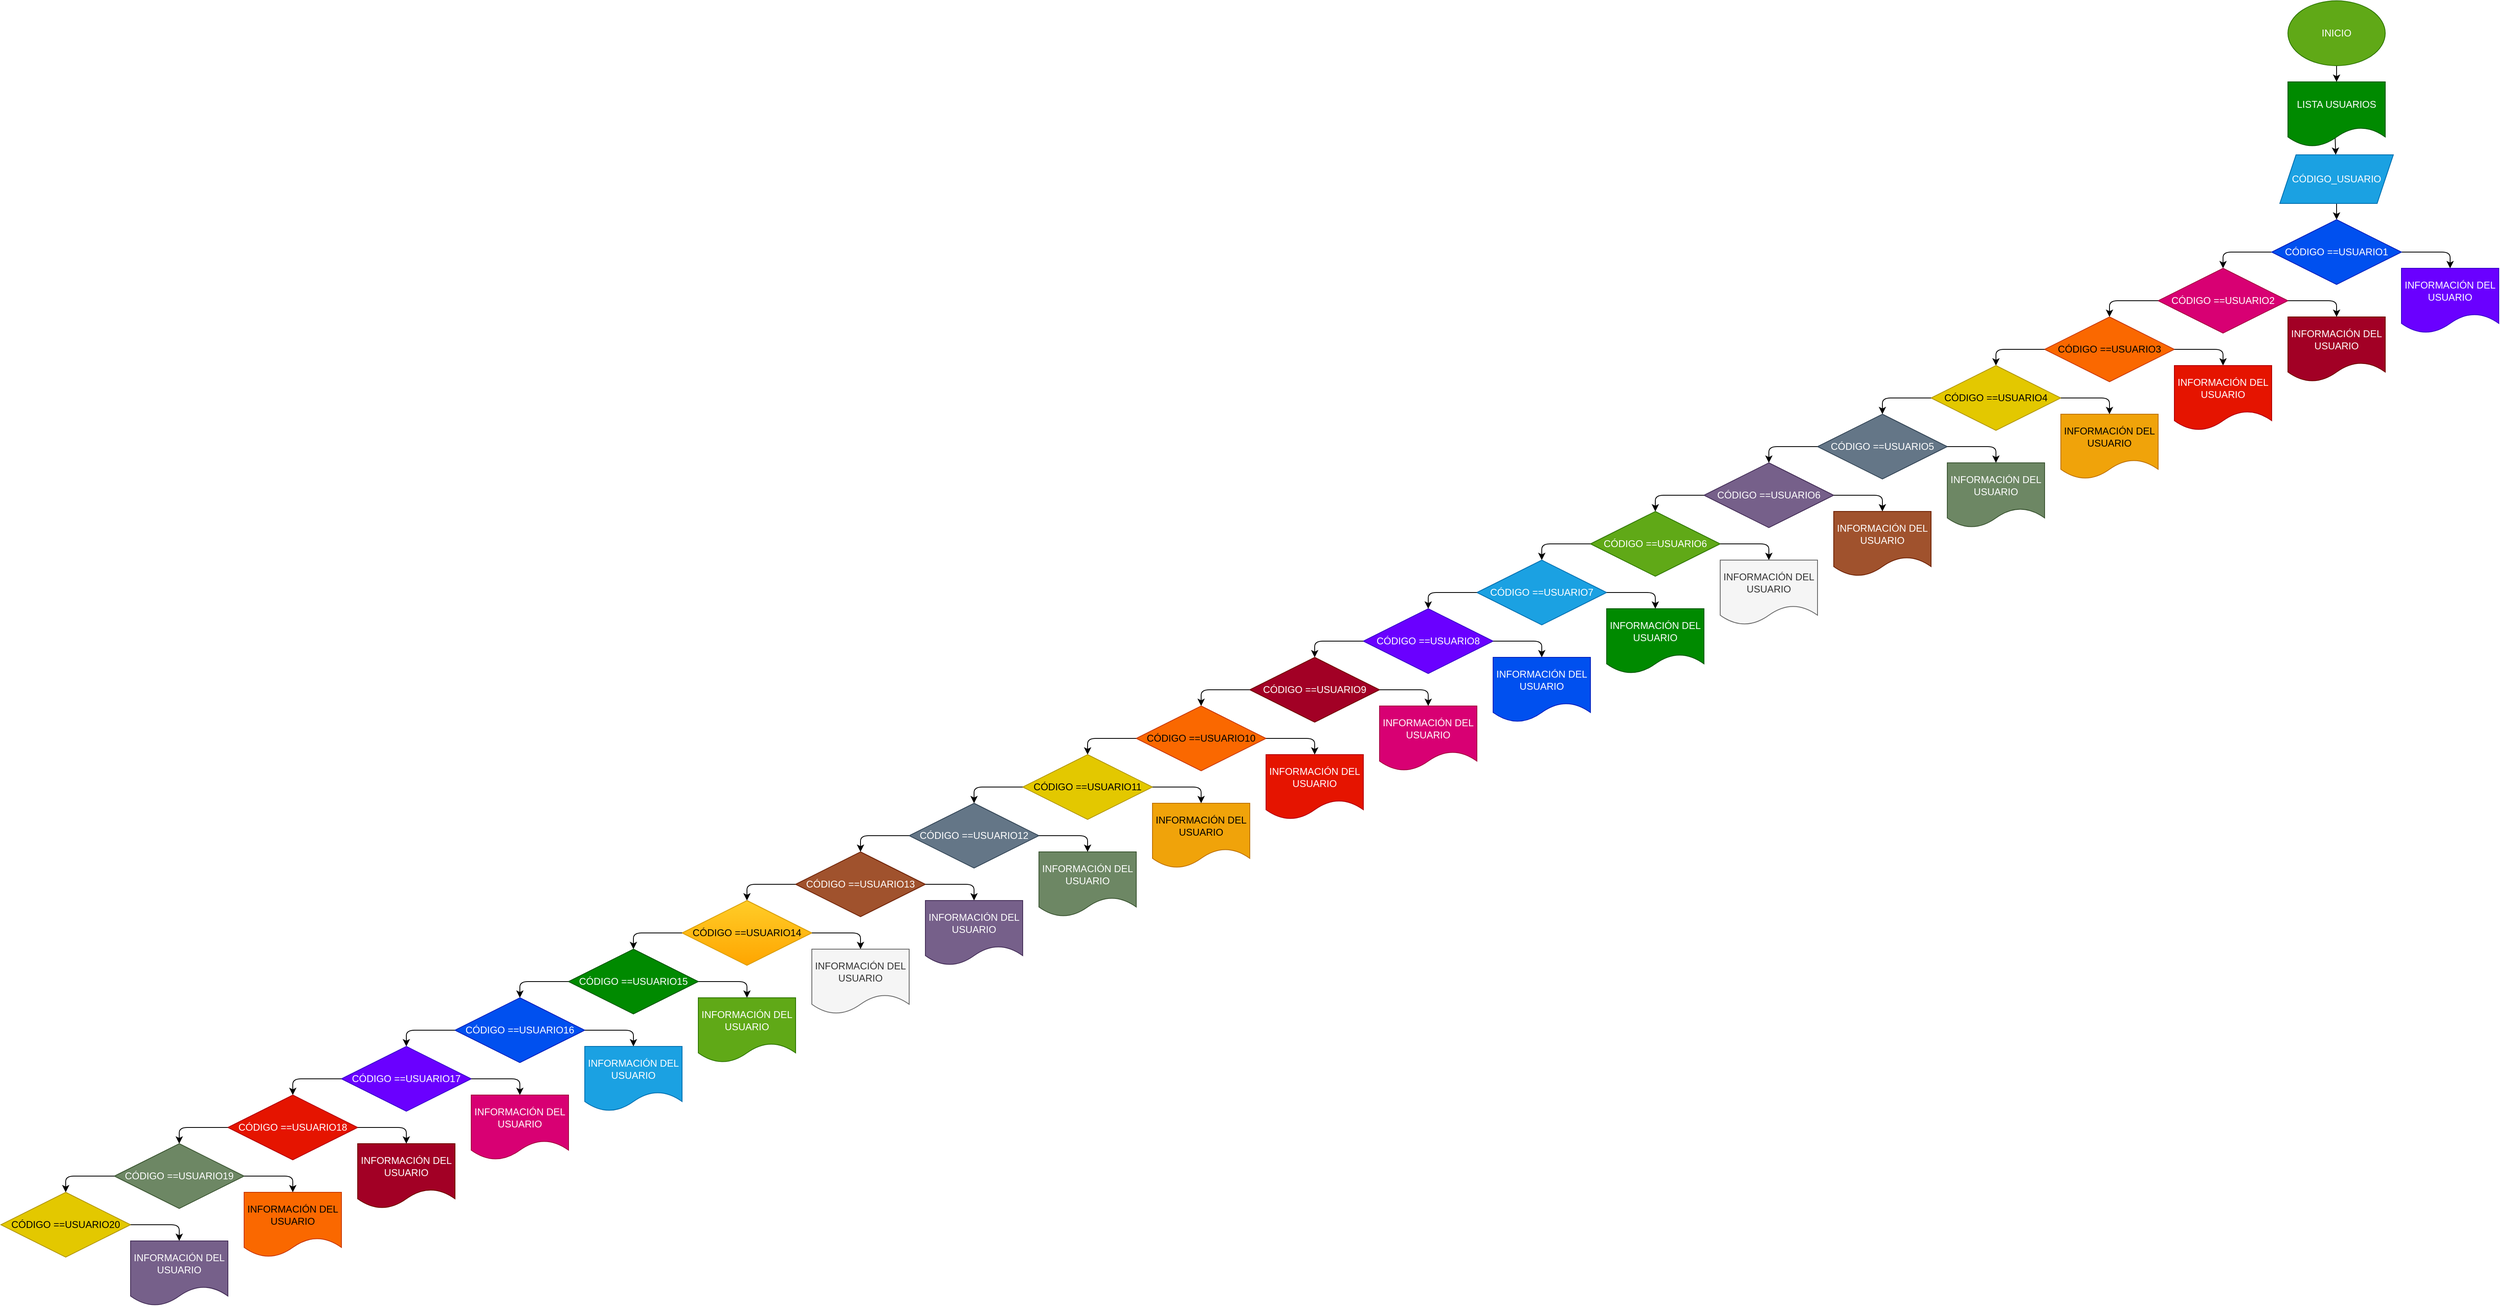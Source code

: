 <mxfile>
    <diagram id="ZoU-ZxbdlS3SKDEKbdNX" name="Página-1">
        <mxGraphModel dx="3596" dy="360" grid="1" gridSize="10" guides="1" tooltips="1" connect="1" arrows="1" fold="1" page="1" pageScale="1" pageWidth="827" pageHeight="1169" math="0" shadow="0">
            <root>
                <mxCell id="0"/>
                <mxCell id="1" parent="0"/>
                <mxCell id="4" value="" style="edgeStyle=none;html=1;" parent="1" source="2" target="3" edge="1">
                    <mxGeometry relative="1" as="geometry"/>
                </mxCell>
                <mxCell id="2" value="INICIO" style="ellipse;whiteSpace=wrap;html=1;fillColor=#60a917;fontColor=#ffffff;strokeColor=#2D7600;" parent="1" vertex="1">
                    <mxGeometry x="240" width="120" height="80" as="geometry"/>
                </mxCell>
                <mxCell id="6" value="" style="edgeStyle=none;html=1;exitX=0.485;exitY=0.859;exitDx=0;exitDy=0;exitPerimeter=0;" parent="1" source="3" target="5" edge="1">
                    <mxGeometry relative="1" as="geometry"/>
                </mxCell>
                <mxCell id="3" value="LISTA USUARIOS" style="shape=document;whiteSpace=wrap;html=1;boundedLbl=1;fillColor=#008a00;fontColor=#ffffff;strokeColor=#005700;" parent="1" vertex="1">
                    <mxGeometry x="240" y="100" width="120" height="80" as="geometry"/>
                </mxCell>
                <mxCell id="9" value="" style="edgeStyle=none;html=1;" parent="1" source="5" target="8" edge="1">
                    <mxGeometry relative="1" as="geometry"/>
                </mxCell>
                <mxCell id="5" value="CÓDIGO_USUARIO" style="shape=parallelogram;perimeter=parallelogramPerimeter;whiteSpace=wrap;html=1;fixedSize=1;fillColor=#1ba1e2;fontColor=#ffffff;strokeColor=#006EAF;" parent="1" vertex="1">
                    <mxGeometry x="230" y="190" width="140" height="60" as="geometry"/>
                </mxCell>
                <mxCell id="11" value="" style="edgeStyle=none;html=1;" parent="1" source="8" target="10" edge="1">
                    <mxGeometry relative="1" as="geometry">
                        <Array as="points">
                            <mxPoint x="440" y="310"/>
                        </Array>
                    </mxGeometry>
                </mxCell>
                <mxCell id="13" value="" style="edgeStyle=none;html=1;" parent="1" source="8" edge="1">
                    <mxGeometry relative="1" as="geometry">
                        <mxPoint x="160" y="330" as="targetPoint"/>
                        <Array as="points">
                            <mxPoint x="160" y="310"/>
                        </Array>
                    </mxGeometry>
                </mxCell>
                <mxCell id="8" value="CÓDIGO ==USUARIO1" style="rhombus;whiteSpace=wrap;html=1;fillColor=#0050ef;fontColor=#ffffff;strokeColor=#001DBC;" parent="1" vertex="1">
                    <mxGeometry x="220" y="270" width="160" height="80" as="geometry"/>
                </mxCell>
                <mxCell id="10" value="INFORMACIÓN DEL USUARIO" style="shape=document;whiteSpace=wrap;html=1;boundedLbl=1;fillColor=#6a00ff;fontColor=#ffffff;strokeColor=#3700CC;" parent="1" vertex="1">
                    <mxGeometry x="380" y="330" width="120" height="80" as="geometry"/>
                </mxCell>
                <mxCell id="15" value="CÓDIGO ==USUARIO2" style="rhombus;whiteSpace=wrap;html=1;fillColor=#d80073;fontColor=#ffffff;strokeColor=#A50040;" parent="1" vertex="1">
                    <mxGeometry x="80" y="330" width="160" height="80" as="geometry"/>
                </mxCell>
                <mxCell id="16" value="" style="edgeStyle=none;html=1;" parent="1" target="17" edge="1">
                    <mxGeometry relative="1" as="geometry">
                        <mxPoint x="240" y="370" as="sourcePoint"/>
                        <Array as="points">
                            <mxPoint x="300" y="370"/>
                        </Array>
                    </mxGeometry>
                </mxCell>
                <mxCell id="17" value="INFORMACIÓN DEL USUARIO" style="shape=document;whiteSpace=wrap;html=1;boundedLbl=1;fillColor=#a20025;fontColor=#ffffff;strokeColor=#6F0000;" parent="1" vertex="1">
                    <mxGeometry x="240" y="390" width="120" height="80" as="geometry"/>
                </mxCell>
                <mxCell id="18" value="" style="edgeStyle=none;html=1;" parent="1" edge="1">
                    <mxGeometry relative="1" as="geometry">
                        <mxPoint x="80" y="370" as="sourcePoint"/>
                        <mxPoint x="20" y="390" as="targetPoint"/>
                        <Array as="points">
                            <mxPoint x="20" y="370"/>
                        </Array>
                    </mxGeometry>
                </mxCell>
                <mxCell id="19" value="CÓDIGO ==USUARIO3" style="rhombus;whiteSpace=wrap;html=1;fillColor=#fa6800;fontColor=#000000;strokeColor=#C73500;" parent="1" vertex="1">
                    <mxGeometry x="-60" y="390" width="160" height="80" as="geometry"/>
                </mxCell>
                <mxCell id="20" value="" style="edgeStyle=none;html=1;" parent="1" target="21" edge="1">
                    <mxGeometry relative="1" as="geometry">
                        <mxPoint x="100" y="430" as="sourcePoint"/>
                        <Array as="points">
                            <mxPoint x="160" y="430"/>
                        </Array>
                    </mxGeometry>
                </mxCell>
                <mxCell id="21" value="INFORMACIÓN DEL USUARIO" style="shape=document;whiteSpace=wrap;html=1;boundedLbl=1;fillColor=#e51400;fontColor=#ffffff;strokeColor=#B20000;" parent="1" vertex="1">
                    <mxGeometry x="100" y="450" width="120" height="80" as="geometry"/>
                </mxCell>
                <mxCell id="22" value="" style="edgeStyle=none;html=1;" parent="1" edge="1">
                    <mxGeometry relative="1" as="geometry">
                        <mxPoint x="-60" y="430" as="sourcePoint"/>
                        <mxPoint x="-120" y="450" as="targetPoint"/>
                        <Array as="points">
                            <mxPoint x="-120" y="430"/>
                        </Array>
                    </mxGeometry>
                </mxCell>
                <mxCell id="23" value="CÓDIGO ==USUARIO4" style="rhombus;whiteSpace=wrap;html=1;fillColor=#e3c800;fontColor=#000000;strokeColor=#B09500;" parent="1" vertex="1">
                    <mxGeometry x="-200" y="450" width="160" height="80" as="geometry"/>
                </mxCell>
                <mxCell id="24" value="" style="edgeStyle=none;html=1;" parent="1" edge="1">
                    <mxGeometry relative="1" as="geometry">
                        <mxPoint x="-200" y="490" as="sourcePoint"/>
                        <mxPoint x="-260" y="510" as="targetPoint"/>
                        <Array as="points">
                            <mxPoint x="-260" y="490"/>
                        </Array>
                    </mxGeometry>
                </mxCell>
                <mxCell id="25" value="CÓDIGO ==USUARIO5" style="rhombus;whiteSpace=wrap;html=1;fillColor=#647687;fontColor=#ffffff;strokeColor=#314354;" parent="1" vertex="1">
                    <mxGeometry x="-340" y="510" width="160" height="80" as="geometry"/>
                </mxCell>
                <mxCell id="26" value="" style="edgeStyle=none;html=1;" parent="1" target="27" edge="1">
                    <mxGeometry relative="1" as="geometry">
                        <mxPoint x="-180" y="550" as="sourcePoint"/>
                        <Array as="points">
                            <mxPoint x="-120" y="550"/>
                        </Array>
                    </mxGeometry>
                </mxCell>
                <mxCell id="27" value="INFORMACIÓN DEL USUARIO" style="shape=document;whiteSpace=wrap;html=1;boundedLbl=1;fillColor=#6d8764;fontColor=#ffffff;strokeColor=#3A5431;" parent="1" vertex="1">
                    <mxGeometry x="-180" y="570" width="120" height="80" as="geometry"/>
                </mxCell>
                <mxCell id="28" value="" style="edgeStyle=none;html=1;" parent="1" edge="1">
                    <mxGeometry relative="1" as="geometry">
                        <mxPoint x="-340" y="550" as="sourcePoint"/>
                        <mxPoint x="-400" y="570" as="targetPoint"/>
                        <Array as="points">
                            <mxPoint x="-400" y="550"/>
                        </Array>
                    </mxGeometry>
                </mxCell>
                <mxCell id="29" value="CÓDIGO ==USUARIO6" style="rhombus;whiteSpace=wrap;html=1;fillColor=#76608a;fontColor=#ffffff;strokeColor=#432D57;" parent="1" vertex="1">
                    <mxGeometry x="-480" y="570" width="160" height="80" as="geometry"/>
                </mxCell>
                <mxCell id="30" value="" style="edgeStyle=none;html=1;" parent="1" target="31" edge="1">
                    <mxGeometry relative="1" as="geometry">
                        <mxPoint x="-320" y="610" as="sourcePoint"/>
                        <Array as="points">
                            <mxPoint x="-260" y="610"/>
                        </Array>
                    </mxGeometry>
                </mxCell>
                <mxCell id="31" value="INFORMACIÓN DEL USUARIO" style="shape=document;whiteSpace=wrap;html=1;boundedLbl=1;fillColor=#a0522d;fontColor=#ffffff;strokeColor=#6D1F00;" parent="1" vertex="1">
                    <mxGeometry x="-320" y="630" width="120" height="80" as="geometry"/>
                </mxCell>
                <mxCell id="32" value="" style="edgeStyle=none;html=1;" parent="1" target="33" edge="1">
                    <mxGeometry relative="1" as="geometry">
                        <mxPoint x="-40" y="490" as="sourcePoint"/>
                        <Array as="points">
                            <mxPoint x="20" y="490"/>
                        </Array>
                    </mxGeometry>
                </mxCell>
                <mxCell id="33" value="INFORMACIÓN DEL USUARIO" style="shape=document;whiteSpace=wrap;html=1;boundedLbl=1;fillColor=#f0a30a;fontColor=#000000;strokeColor=#BD7000;" parent="1" vertex="1">
                    <mxGeometry x="-40" y="510" width="120" height="80" as="geometry"/>
                </mxCell>
                <mxCell id="34" value="" style="edgeStyle=none;html=1;" parent="1" edge="1">
                    <mxGeometry relative="1" as="geometry">
                        <mxPoint x="-480" y="610" as="sourcePoint"/>
                        <mxPoint x="-540" y="630" as="targetPoint"/>
                        <Array as="points">
                            <mxPoint x="-540" y="610"/>
                        </Array>
                    </mxGeometry>
                </mxCell>
                <mxCell id="35" value="CÓDIGO ==USUARIO6" style="rhombus;whiteSpace=wrap;html=1;fillColor=#60a917;strokeColor=#2D7600;fontColor=#ffffff;" parent="1" vertex="1">
                    <mxGeometry x="-620" y="630" width="160" height="80" as="geometry"/>
                </mxCell>
                <mxCell id="36" value="" style="edgeStyle=none;html=1;" parent="1" edge="1">
                    <mxGeometry relative="1" as="geometry">
                        <mxPoint x="-620" y="670" as="sourcePoint"/>
                        <mxPoint x="-680" y="690" as="targetPoint"/>
                        <Array as="points">
                            <mxPoint x="-680" y="670"/>
                        </Array>
                    </mxGeometry>
                </mxCell>
                <mxCell id="37" value="CÓDIGO ==USUARIO7" style="rhombus;whiteSpace=wrap;html=1;fillColor=#1ba1e2;fontColor=#ffffff;strokeColor=#006EAF;" parent="1" vertex="1">
                    <mxGeometry x="-760" y="690" width="160" height="80" as="geometry"/>
                </mxCell>
                <mxCell id="38" value="" style="edgeStyle=none;html=1;" parent="1" target="39" edge="1">
                    <mxGeometry relative="1" as="geometry">
                        <mxPoint x="-600" y="730" as="sourcePoint"/>
                        <Array as="points">
                            <mxPoint x="-540" y="730"/>
                        </Array>
                    </mxGeometry>
                </mxCell>
                <mxCell id="39" value="INFORMACIÓN DEL USUARIO" style="shape=document;whiteSpace=wrap;html=1;boundedLbl=1;fillColor=#008a00;fontColor=#ffffff;strokeColor=#005700;" parent="1" vertex="1">
                    <mxGeometry x="-600" y="750" width="120" height="80" as="geometry"/>
                </mxCell>
                <mxCell id="40" value="" style="edgeStyle=none;html=1;" parent="1" edge="1">
                    <mxGeometry relative="1" as="geometry">
                        <mxPoint x="-760" y="730" as="sourcePoint"/>
                        <mxPoint x="-820" y="750" as="targetPoint"/>
                        <Array as="points">
                            <mxPoint x="-820" y="730"/>
                        </Array>
                    </mxGeometry>
                </mxCell>
                <mxCell id="41" value="CÓDIGO ==USUARIO8" style="rhombus;whiteSpace=wrap;html=1;fillColor=#6a00ff;fontColor=#ffffff;strokeColor=#3700CC;" parent="1" vertex="1">
                    <mxGeometry x="-900" y="750" width="160" height="80" as="geometry"/>
                </mxCell>
                <mxCell id="42" value="" style="edgeStyle=none;html=1;" parent="1" target="43" edge="1">
                    <mxGeometry relative="1" as="geometry">
                        <mxPoint x="-740" y="790" as="sourcePoint"/>
                        <Array as="points">
                            <mxPoint x="-680" y="790"/>
                        </Array>
                    </mxGeometry>
                </mxCell>
                <mxCell id="43" value="INFORMACIÓN DEL USUARIO" style="shape=document;whiteSpace=wrap;html=1;boundedLbl=1;fillColor=#0050ef;fontColor=#ffffff;strokeColor=#001DBC;" parent="1" vertex="1">
                    <mxGeometry x="-740" y="810" width="120" height="80" as="geometry"/>
                </mxCell>
                <mxCell id="44" value="" style="edgeStyle=none;html=1;" parent="1" target="45" edge="1">
                    <mxGeometry relative="1" as="geometry">
                        <mxPoint x="-460" y="670" as="sourcePoint"/>
                        <Array as="points">
                            <mxPoint x="-400" y="670"/>
                        </Array>
                    </mxGeometry>
                </mxCell>
                <mxCell id="45" value="INFORMACIÓN DEL USUARIO" style="shape=document;whiteSpace=wrap;html=1;boundedLbl=1;fillColor=#f5f5f5;fontColor=#333333;strokeColor=#666666;" parent="1" vertex="1">
                    <mxGeometry x="-460" y="690" width="120" height="80" as="geometry"/>
                </mxCell>
                <mxCell id="46" value="" style="edgeStyle=none;html=1;" parent="1" edge="1">
                    <mxGeometry relative="1" as="geometry">
                        <mxPoint x="-900" y="790" as="sourcePoint"/>
                        <mxPoint x="-960" y="810" as="targetPoint"/>
                        <Array as="points">
                            <mxPoint x="-960" y="790"/>
                        </Array>
                    </mxGeometry>
                </mxCell>
                <mxCell id="47" value="CÓDIGO ==USUARIO9" style="rhombus;whiteSpace=wrap;html=1;fillColor=#a20025;fontColor=#ffffff;strokeColor=#6F0000;" parent="1" vertex="1">
                    <mxGeometry x="-1040" y="810" width="160" height="80" as="geometry"/>
                </mxCell>
                <mxCell id="48" value="" style="edgeStyle=none;html=1;" parent="1" edge="1">
                    <mxGeometry relative="1" as="geometry">
                        <mxPoint x="-1040" y="850" as="sourcePoint"/>
                        <mxPoint x="-1100" y="870" as="targetPoint"/>
                        <Array as="points">
                            <mxPoint x="-1100" y="850"/>
                        </Array>
                    </mxGeometry>
                </mxCell>
                <mxCell id="49" value="CÓDIGO ==USUARIO10" style="rhombus;whiteSpace=wrap;html=1;fillColor=#fa6800;fontColor=#000000;strokeColor=#C73500;" parent="1" vertex="1">
                    <mxGeometry x="-1180" y="870" width="160" height="80" as="geometry"/>
                </mxCell>
                <mxCell id="50" value="" style="edgeStyle=none;html=1;" parent="1" target="51" edge="1">
                    <mxGeometry relative="1" as="geometry">
                        <mxPoint x="-1020" y="910" as="sourcePoint"/>
                        <Array as="points">
                            <mxPoint x="-960" y="910"/>
                        </Array>
                    </mxGeometry>
                </mxCell>
                <mxCell id="51" value="INFORMACIÓN DEL USUARIO" style="shape=document;whiteSpace=wrap;html=1;boundedLbl=1;fillColor=#e51400;fontColor=#ffffff;strokeColor=#B20000;" parent="1" vertex="1">
                    <mxGeometry x="-1020" y="930" width="120" height="80" as="geometry"/>
                </mxCell>
                <mxCell id="52" value="" style="edgeStyle=none;html=1;" parent="1" edge="1">
                    <mxGeometry relative="1" as="geometry">
                        <mxPoint x="-1180" y="910" as="sourcePoint"/>
                        <mxPoint x="-1240" y="930" as="targetPoint"/>
                        <Array as="points">
                            <mxPoint x="-1240" y="910"/>
                        </Array>
                    </mxGeometry>
                </mxCell>
                <mxCell id="53" value="CÓDIGO ==USUARIO11" style="rhombus;whiteSpace=wrap;html=1;fillColor=#e3c800;fontColor=#000000;strokeColor=#B09500;" parent="1" vertex="1">
                    <mxGeometry x="-1320" y="930" width="160" height="80" as="geometry"/>
                </mxCell>
                <mxCell id="54" value="" style="edgeStyle=none;html=1;" parent="1" target="55" edge="1">
                    <mxGeometry relative="1" as="geometry">
                        <mxPoint x="-1160" y="970" as="sourcePoint"/>
                        <Array as="points">
                            <mxPoint x="-1100" y="970"/>
                        </Array>
                    </mxGeometry>
                </mxCell>
                <mxCell id="55" value="INFORMACIÓN DEL USUARIO" style="shape=document;whiteSpace=wrap;html=1;boundedLbl=1;fillColor=#f0a30a;fontColor=#000000;strokeColor=#BD7000;" parent="1" vertex="1">
                    <mxGeometry x="-1160" y="990" width="120" height="80" as="geometry"/>
                </mxCell>
                <mxCell id="56" value="" style="edgeStyle=none;html=1;" parent="1" target="57" edge="1">
                    <mxGeometry relative="1" as="geometry">
                        <mxPoint x="-880" y="850" as="sourcePoint"/>
                        <Array as="points">
                            <mxPoint x="-820" y="850"/>
                        </Array>
                    </mxGeometry>
                </mxCell>
                <mxCell id="57" value="INFORMACIÓN DEL USUARIO" style="shape=document;whiteSpace=wrap;html=1;boundedLbl=1;fillColor=#d80073;fontColor=#ffffff;strokeColor=#A50040;" parent="1" vertex="1">
                    <mxGeometry x="-880" y="870" width="120" height="80" as="geometry"/>
                </mxCell>
                <mxCell id="58" value="" style="edgeStyle=none;html=1;" parent="1" edge="1">
                    <mxGeometry relative="1" as="geometry">
                        <mxPoint x="-1320" y="970" as="sourcePoint"/>
                        <mxPoint x="-1380" y="990" as="targetPoint"/>
                        <Array as="points">
                            <mxPoint x="-1380" y="970"/>
                        </Array>
                    </mxGeometry>
                </mxCell>
                <mxCell id="59" value="CÓDIGO ==USUARIO12" style="rhombus;whiteSpace=wrap;html=1;fillColor=#647687;fontColor=#ffffff;strokeColor=#314354;" parent="1" vertex="1">
                    <mxGeometry x="-1460" y="990" width="160" height="80" as="geometry"/>
                </mxCell>
                <mxCell id="60" value="" style="edgeStyle=none;html=1;" parent="1" edge="1">
                    <mxGeometry relative="1" as="geometry">
                        <mxPoint x="-1460" y="1030" as="sourcePoint"/>
                        <mxPoint x="-1520" y="1050" as="targetPoint"/>
                        <Array as="points">
                            <mxPoint x="-1520" y="1030"/>
                        </Array>
                    </mxGeometry>
                </mxCell>
                <mxCell id="61" value="CÓDIGO ==USUARIO13" style="rhombus;whiteSpace=wrap;html=1;fillColor=#a0522d;fontColor=#ffffff;strokeColor=#6D1F00;" parent="1" vertex="1">
                    <mxGeometry x="-1600" y="1050" width="160" height="80" as="geometry"/>
                </mxCell>
                <mxCell id="62" value="" style="edgeStyle=none;html=1;" parent="1" target="63" edge="1">
                    <mxGeometry relative="1" as="geometry">
                        <mxPoint x="-1440" y="1090" as="sourcePoint"/>
                        <Array as="points">
                            <mxPoint x="-1380" y="1090"/>
                        </Array>
                    </mxGeometry>
                </mxCell>
                <mxCell id="63" value="INFORMACIÓN DEL USUARIO" style="shape=document;whiteSpace=wrap;html=1;boundedLbl=1;fillColor=#76608a;fontColor=#ffffff;strokeColor=#432D57;" parent="1" vertex="1">
                    <mxGeometry x="-1440" y="1110" width="120" height="80" as="geometry"/>
                </mxCell>
                <mxCell id="64" value="" style="edgeStyle=none;html=1;" parent="1" edge="1">
                    <mxGeometry relative="1" as="geometry">
                        <mxPoint x="-1600" y="1090" as="sourcePoint"/>
                        <mxPoint x="-1660" y="1110" as="targetPoint"/>
                        <Array as="points">
                            <mxPoint x="-1660" y="1090"/>
                        </Array>
                    </mxGeometry>
                </mxCell>
                <mxCell id="65" value="CÓDIGO ==USUARIO14" style="rhombus;whiteSpace=wrap;html=1;fillColor=#ffcd28;gradientColor=#ffa500;strokeColor=#d79b00;" parent="1" vertex="1">
                    <mxGeometry x="-1740" y="1110" width="160" height="80" as="geometry"/>
                </mxCell>
                <mxCell id="66" value="" style="edgeStyle=none;html=1;" parent="1" target="67" edge="1">
                    <mxGeometry relative="1" as="geometry">
                        <mxPoint x="-1580" y="1150" as="sourcePoint"/>
                        <Array as="points">
                            <mxPoint x="-1520" y="1150"/>
                        </Array>
                    </mxGeometry>
                </mxCell>
                <mxCell id="67" value="INFORMACIÓN DEL USUARIO" style="shape=document;whiteSpace=wrap;html=1;boundedLbl=1;fillColor=#f5f5f5;strokeColor=#666666;fontColor=#333333;" parent="1" vertex="1">
                    <mxGeometry x="-1580" y="1170" width="120" height="80" as="geometry"/>
                </mxCell>
                <mxCell id="68" value="" style="edgeStyle=none;html=1;" parent="1" target="69" edge="1">
                    <mxGeometry relative="1" as="geometry">
                        <mxPoint x="-1300" y="1030" as="sourcePoint"/>
                        <Array as="points">
                            <mxPoint x="-1240" y="1030"/>
                        </Array>
                    </mxGeometry>
                </mxCell>
                <mxCell id="69" value="INFORMACIÓN DEL USUARIO" style="shape=document;whiteSpace=wrap;html=1;boundedLbl=1;fillColor=#6d8764;fontColor=#ffffff;strokeColor=#3A5431;" parent="1" vertex="1">
                    <mxGeometry x="-1300" y="1050" width="120" height="80" as="geometry"/>
                </mxCell>
                <mxCell id="70" value="" style="edgeStyle=none;html=1;" parent="1" edge="1">
                    <mxGeometry relative="1" as="geometry">
                        <mxPoint x="-1740" y="1150" as="sourcePoint"/>
                        <mxPoint x="-1800" y="1170" as="targetPoint"/>
                        <Array as="points">
                            <mxPoint x="-1800" y="1150"/>
                        </Array>
                    </mxGeometry>
                </mxCell>
                <mxCell id="71" value="CÓDIGO ==USUARIO15" style="rhombus;whiteSpace=wrap;html=1;fillColor=#008a00;fontColor=#ffffff;strokeColor=#005700;" parent="1" vertex="1">
                    <mxGeometry x="-1880" y="1170" width="160" height="80" as="geometry"/>
                </mxCell>
                <mxCell id="72" value="" style="edgeStyle=none;html=1;" parent="1" edge="1">
                    <mxGeometry relative="1" as="geometry">
                        <mxPoint x="-1880" y="1210" as="sourcePoint"/>
                        <mxPoint x="-1940" y="1230" as="targetPoint"/>
                        <Array as="points">
                            <mxPoint x="-1940" y="1210"/>
                        </Array>
                    </mxGeometry>
                </mxCell>
                <mxCell id="73" value="CÓDIGO ==USUARIO16" style="rhombus;whiteSpace=wrap;html=1;fillColor=#0050ef;fontColor=#ffffff;strokeColor=#001DBC;" parent="1" vertex="1">
                    <mxGeometry x="-2020" y="1230" width="160" height="80" as="geometry"/>
                </mxCell>
                <mxCell id="74" value="" style="edgeStyle=none;html=1;" parent="1" target="75" edge="1">
                    <mxGeometry relative="1" as="geometry">
                        <mxPoint x="-1860" y="1270" as="sourcePoint"/>
                        <Array as="points">
                            <mxPoint x="-1800" y="1270"/>
                        </Array>
                    </mxGeometry>
                </mxCell>
                <mxCell id="75" value="INFORMACIÓN DEL USUARIO" style="shape=document;whiteSpace=wrap;html=1;boundedLbl=1;fillColor=#1ba1e2;fontColor=#ffffff;strokeColor=#006EAF;" parent="1" vertex="1">
                    <mxGeometry x="-1860" y="1290" width="120" height="80" as="geometry"/>
                </mxCell>
                <mxCell id="76" value="" style="edgeStyle=none;html=1;" parent="1" target="77" edge="1">
                    <mxGeometry relative="1" as="geometry">
                        <mxPoint x="-1720" y="1210" as="sourcePoint"/>
                        <Array as="points">
                            <mxPoint x="-1660" y="1210"/>
                        </Array>
                    </mxGeometry>
                </mxCell>
                <mxCell id="77" value="INFORMACIÓN DEL USUARIO" style="shape=document;whiteSpace=wrap;html=1;boundedLbl=1;fillColor=#60a917;fontColor=#ffffff;strokeColor=#2D7600;" parent="1" vertex="1">
                    <mxGeometry x="-1720" y="1230" width="120" height="80" as="geometry"/>
                </mxCell>
                <mxCell id="78" value="" style="edgeStyle=none;html=1;" parent="1" edge="1">
                    <mxGeometry relative="1" as="geometry">
                        <mxPoint x="-2020" y="1270" as="sourcePoint"/>
                        <mxPoint x="-2080" y="1290" as="targetPoint"/>
                        <Array as="points">
                            <mxPoint x="-2080" y="1270"/>
                        </Array>
                    </mxGeometry>
                </mxCell>
                <mxCell id="79" value="CÓDIGO ==USUARIO17" style="rhombus;whiteSpace=wrap;html=1;fillColor=#6a00ff;fontColor=#ffffff;strokeColor=#3700CC;" parent="1" vertex="1">
                    <mxGeometry x="-2160" y="1290" width="160" height="80" as="geometry"/>
                </mxCell>
                <mxCell id="80" value="" style="edgeStyle=none;html=1;" parent="1" edge="1">
                    <mxGeometry relative="1" as="geometry">
                        <mxPoint x="-2160" y="1330" as="sourcePoint"/>
                        <mxPoint x="-2220" y="1350" as="targetPoint"/>
                        <Array as="points">
                            <mxPoint x="-2220" y="1330"/>
                        </Array>
                    </mxGeometry>
                </mxCell>
                <mxCell id="81" value="CÓDIGO ==USUARIO18" style="rhombus;whiteSpace=wrap;html=1;fillColor=#e51400;fontColor=#ffffff;strokeColor=#B20000;" parent="1" vertex="1">
                    <mxGeometry x="-2300" y="1350" width="160" height="80" as="geometry"/>
                </mxCell>
                <mxCell id="82" value="" style="edgeStyle=none;html=1;" parent="1" target="83" edge="1">
                    <mxGeometry relative="1" as="geometry">
                        <mxPoint x="-2140" y="1390" as="sourcePoint"/>
                        <Array as="points">
                            <mxPoint x="-2080" y="1390"/>
                        </Array>
                    </mxGeometry>
                </mxCell>
                <mxCell id="83" value="INFORMACIÓN DEL USUARIO" style="shape=document;whiteSpace=wrap;html=1;boundedLbl=1;fillColor=#a20025;fontColor=#ffffff;strokeColor=#6F0000;" parent="1" vertex="1">
                    <mxGeometry x="-2140" y="1410" width="120" height="80" as="geometry"/>
                </mxCell>
                <mxCell id="84" value="" style="edgeStyle=none;html=1;" parent="1" target="85" edge="1">
                    <mxGeometry relative="1" as="geometry">
                        <mxPoint x="-2000" y="1330" as="sourcePoint"/>
                        <Array as="points">
                            <mxPoint x="-1940" y="1330"/>
                        </Array>
                    </mxGeometry>
                </mxCell>
                <mxCell id="85" value="INFORMACIÓN DEL USUARIO" style="shape=document;whiteSpace=wrap;html=1;boundedLbl=1;fillColor=#d80073;fontColor=#ffffff;strokeColor=#A50040;" parent="1" vertex="1">
                    <mxGeometry x="-2000" y="1350" width="120" height="80" as="geometry"/>
                </mxCell>
                <mxCell id="86" value="" style="edgeStyle=none;html=1;" parent="1" edge="1">
                    <mxGeometry relative="1" as="geometry">
                        <mxPoint x="-2300" y="1390" as="sourcePoint"/>
                        <mxPoint x="-2360" y="1410" as="targetPoint"/>
                        <Array as="points">
                            <mxPoint x="-2360" y="1390"/>
                        </Array>
                    </mxGeometry>
                </mxCell>
                <mxCell id="87" value="CÓDIGO ==USUARIO19" style="rhombus;whiteSpace=wrap;html=1;fillColor=#6d8764;fontColor=#ffffff;strokeColor=#3A5431;" parent="1" vertex="1">
                    <mxGeometry x="-2440" y="1410" width="160" height="80" as="geometry"/>
                </mxCell>
                <mxCell id="88" value="" style="edgeStyle=none;html=1;" parent="1" edge="1">
                    <mxGeometry relative="1" as="geometry">
                        <mxPoint x="-2440" y="1450" as="sourcePoint"/>
                        <mxPoint x="-2500" y="1470" as="targetPoint"/>
                        <Array as="points">
                            <mxPoint x="-2500" y="1450"/>
                        </Array>
                    </mxGeometry>
                </mxCell>
                <mxCell id="89" value="CÓDIGO ==USUARIO20" style="rhombus;whiteSpace=wrap;html=1;fillColor=#e3c800;fontColor=#000000;strokeColor=#B09500;" parent="1" vertex="1">
                    <mxGeometry x="-2580" y="1470" width="160" height="80" as="geometry"/>
                </mxCell>
                <mxCell id="90" value="" style="edgeStyle=none;html=1;" parent="1" target="91" edge="1">
                    <mxGeometry relative="1" as="geometry">
                        <mxPoint x="-2420" y="1510" as="sourcePoint"/>
                        <Array as="points">
                            <mxPoint x="-2360" y="1510"/>
                        </Array>
                    </mxGeometry>
                </mxCell>
                <mxCell id="91" value="INFORMACIÓN DEL USUARIO" style="shape=document;whiteSpace=wrap;html=1;boundedLbl=1;fillColor=#76608a;fontColor=#ffffff;strokeColor=#432D57;" parent="1" vertex="1">
                    <mxGeometry x="-2420" y="1530" width="120" height="80" as="geometry"/>
                </mxCell>
                <mxCell id="92" value="" style="edgeStyle=none;html=1;" parent="1" target="93" edge="1">
                    <mxGeometry relative="1" as="geometry">
                        <mxPoint x="-2280" y="1450" as="sourcePoint"/>
                        <Array as="points">
                            <mxPoint x="-2220" y="1450"/>
                        </Array>
                    </mxGeometry>
                </mxCell>
                <mxCell id="93" value="INFORMACIÓN DEL USUARIO" style="shape=document;whiteSpace=wrap;html=1;boundedLbl=1;fillColor=#fa6800;fontColor=#000000;strokeColor=#C73500;" parent="1" vertex="1">
                    <mxGeometry x="-2280" y="1470" width="120" height="80" as="geometry"/>
                </mxCell>
            </root>
        </mxGraphModel>
    </diagram>
</mxfile>